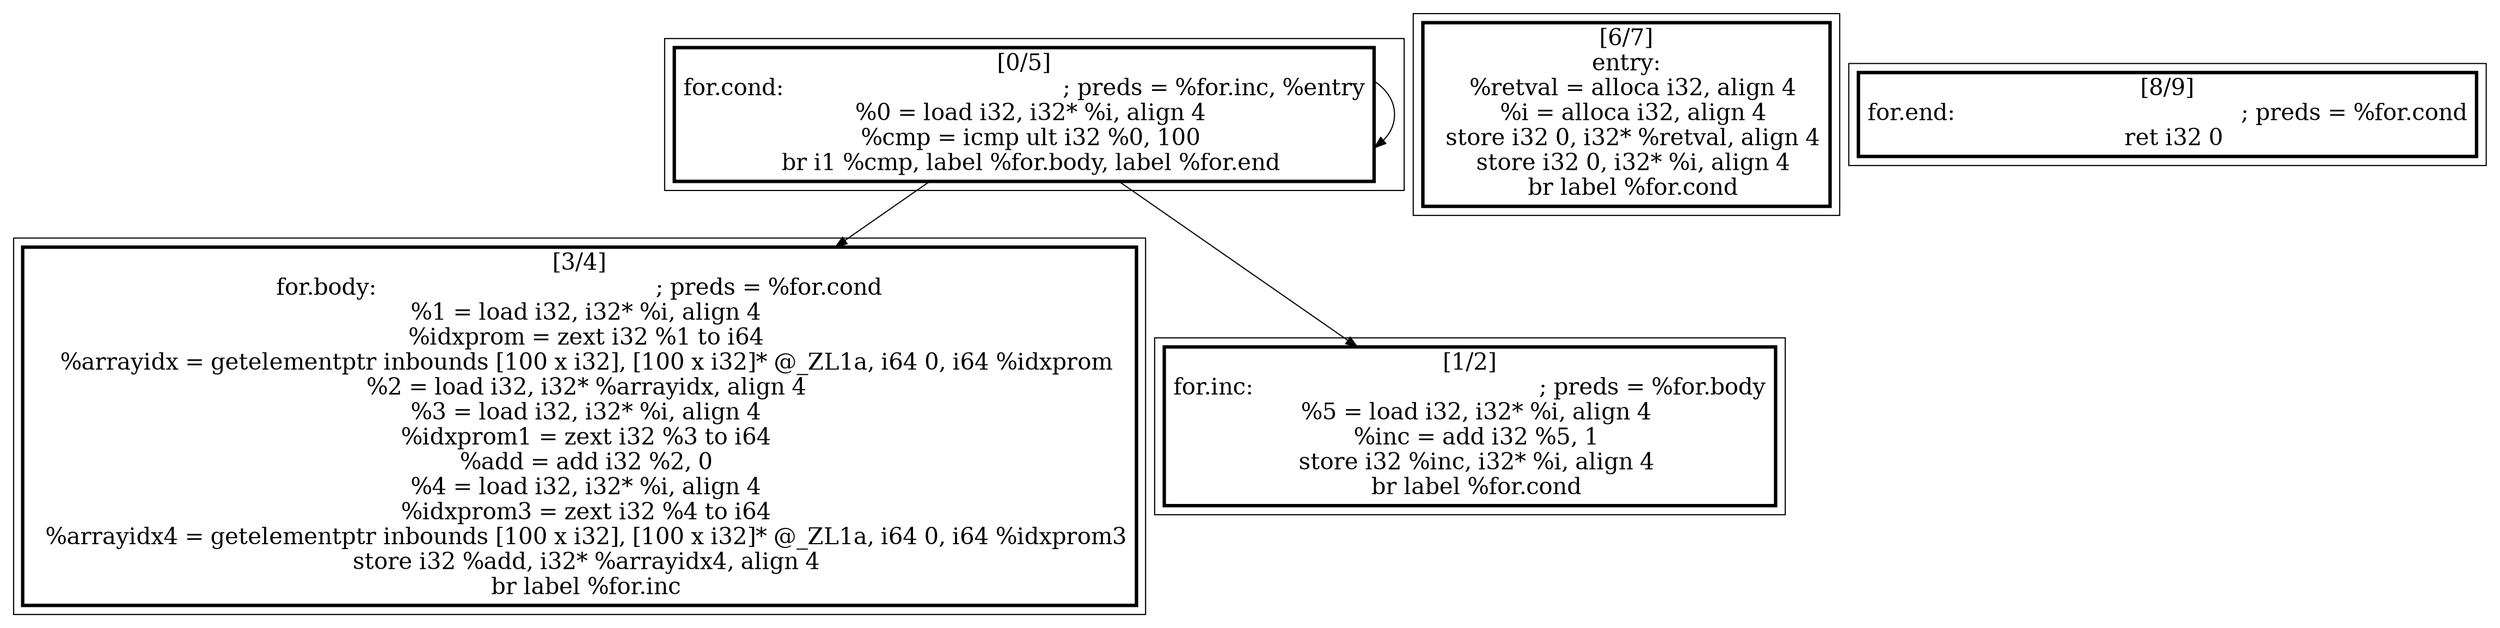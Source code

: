 
digraph G {



node23->node23 [ ]
node23->node21 [ ]
node23->node20 [ ]


subgraph cluster4 {


node24 [penwidth=3.0,fontsize=20,shape=rectangle,label="[6/7]
entry:
  %retval = alloca i32, align 4
  %i = alloca i32, align 4
  store i32 0, i32* %retval, align 4
  store i32 0, i32* %i, align 4
  br label %for.cond
" ]



}

subgraph cluster3 {


node23 [penwidth=3.0,fontsize=20,shape=rectangle,label="[0/5]
for.cond:                                         ; preds = %for.inc, %entry
  %0 = load i32, i32* %i, align 4
  %cmp = icmp ult i32 %0, 100
  br i1 %cmp, label %for.body, label %for.end
" ]



}

subgraph cluster2 {


node22 [penwidth=3.0,fontsize=20,shape=rectangle,label="[8/9]
for.end:                                          ; preds = %for.cond
  ret i32 0
" ]



}

subgraph cluster0 {


node20 [penwidth=3.0,fontsize=20,shape=rectangle,label="[1/2]
for.inc:                                          ; preds = %for.body
  %5 = load i32, i32* %i, align 4
  %inc = add i32 %5, 1
  store i32 %inc, i32* %i, align 4
  br label %for.cond
" ]



}

subgraph cluster1 {


node21 [penwidth=3.0,fontsize=20,shape=rectangle,label="[3/4]
for.body:                                         ; preds = %for.cond
  %1 = load i32, i32* %i, align 4
  %idxprom = zext i32 %1 to i64
  %arrayidx = getelementptr inbounds [100 x i32], [100 x i32]* @_ZL1a, i64 0, i64 %idxprom
  %2 = load i32, i32* %arrayidx, align 4
  %3 = load i32, i32* %i, align 4
  %idxprom1 = zext i32 %3 to i64
  %add = add i32 %2, 0
  %4 = load i32, i32* %i, align 4
  %idxprom3 = zext i32 %4 to i64
  %arrayidx4 = getelementptr inbounds [100 x i32], [100 x i32]* @_ZL1a, i64 0, i64 %idxprom3
  store i32 %add, i32* %arrayidx4, align 4
  br label %for.inc
" ]



}

}
